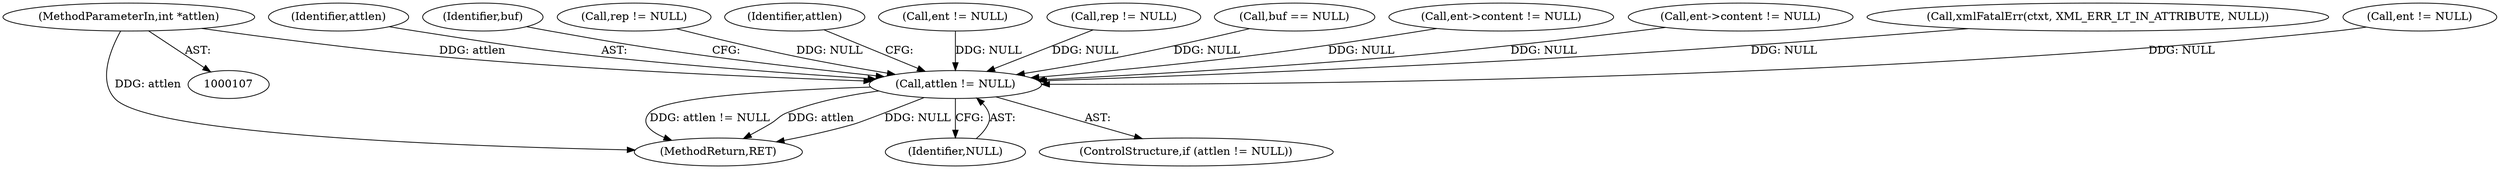digraph "0_Chrome_6e487b9db2ff0324523a040180f8da42796aeef5@pointer" {
"1000109" [label="(MethodParameterIn,int *attlen)"];
"1000785" [label="(Call,attlen != NULL)"];
"1000786" [label="(Identifier,attlen)"];
"1000793" [label="(Identifier,buf)"];
"1000463" [label="(Call,rep != NULL)"];
"1000790" [label="(Identifier,attlen)"];
"1000784" [label="(ControlStructure,if (attlen != NULL))"];
"1000812" [label="(MethodReturn,RET)"];
"1000356" [label="(Call,ent != NULL)"];
"1000109" [label="(MethodParameterIn,int *attlen)"];
"1000787" [label="(Identifier,NULL)"];
"1000596" [label="(Call,rep != NULL)"];
"1000195" [label="(Call,buf == NULL)"];
"1000537" [label="(Call,ent->content != NULL)"];
"1000578" [label="(Call,ent->content != NULL)"];
"1000753" [label="(Call,xmlFatalErr(ctxt, XML_ERR_LT_IN_ATTRIBUTE, NULL))"];
"1000554" [label="(Call,ent != NULL)"];
"1000785" [label="(Call,attlen != NULL)"];
"1000109" -> "1000107"  [label="AST: "];
"1000109" -> "1000812"  [label="DDG: attlen"];
"1000109" -> "1000785"  [label="DDG: attlen"];
"1000785" -> "1000784"  [label="AST: "];
"1000785" -> "1000787"  [label="CFG: "];
"1000786" -> "1000785"  [label="AST: "];
"1000787" -> "1000785"  [label="AST: "];
"1000790" -> "1000785"  [label="CFG: "];
"1000793" -> "1000785"  [label="CFG: "];
"1000785" -> "1000812"  [label="DDG: attlen != NULL"];
"1000785" -> "1000812"  [label="DDG: attlen"];
"1000785" -> "1000812"  [label="DDG: NULL"];
"1000554" -> "1000785"  [label="DDG: NULL"];
"1000356" -> "1000785"  [label="DDG: NULL"];
"1000578" -> "1000785"  [label="DDG: NULL"];
"1000195" -> "1000785"  [label="DDG: NULL"];
"1000753" -> "1000785"  [label="DDG: NULL"];
"1000537" -> "1000785"  [label="DDG: NULL"];
"1000596" -> "1000785"  [label="DDG: NULL"];
"1000463" -> "1000785"  [label="DDG: NULL"];
}

